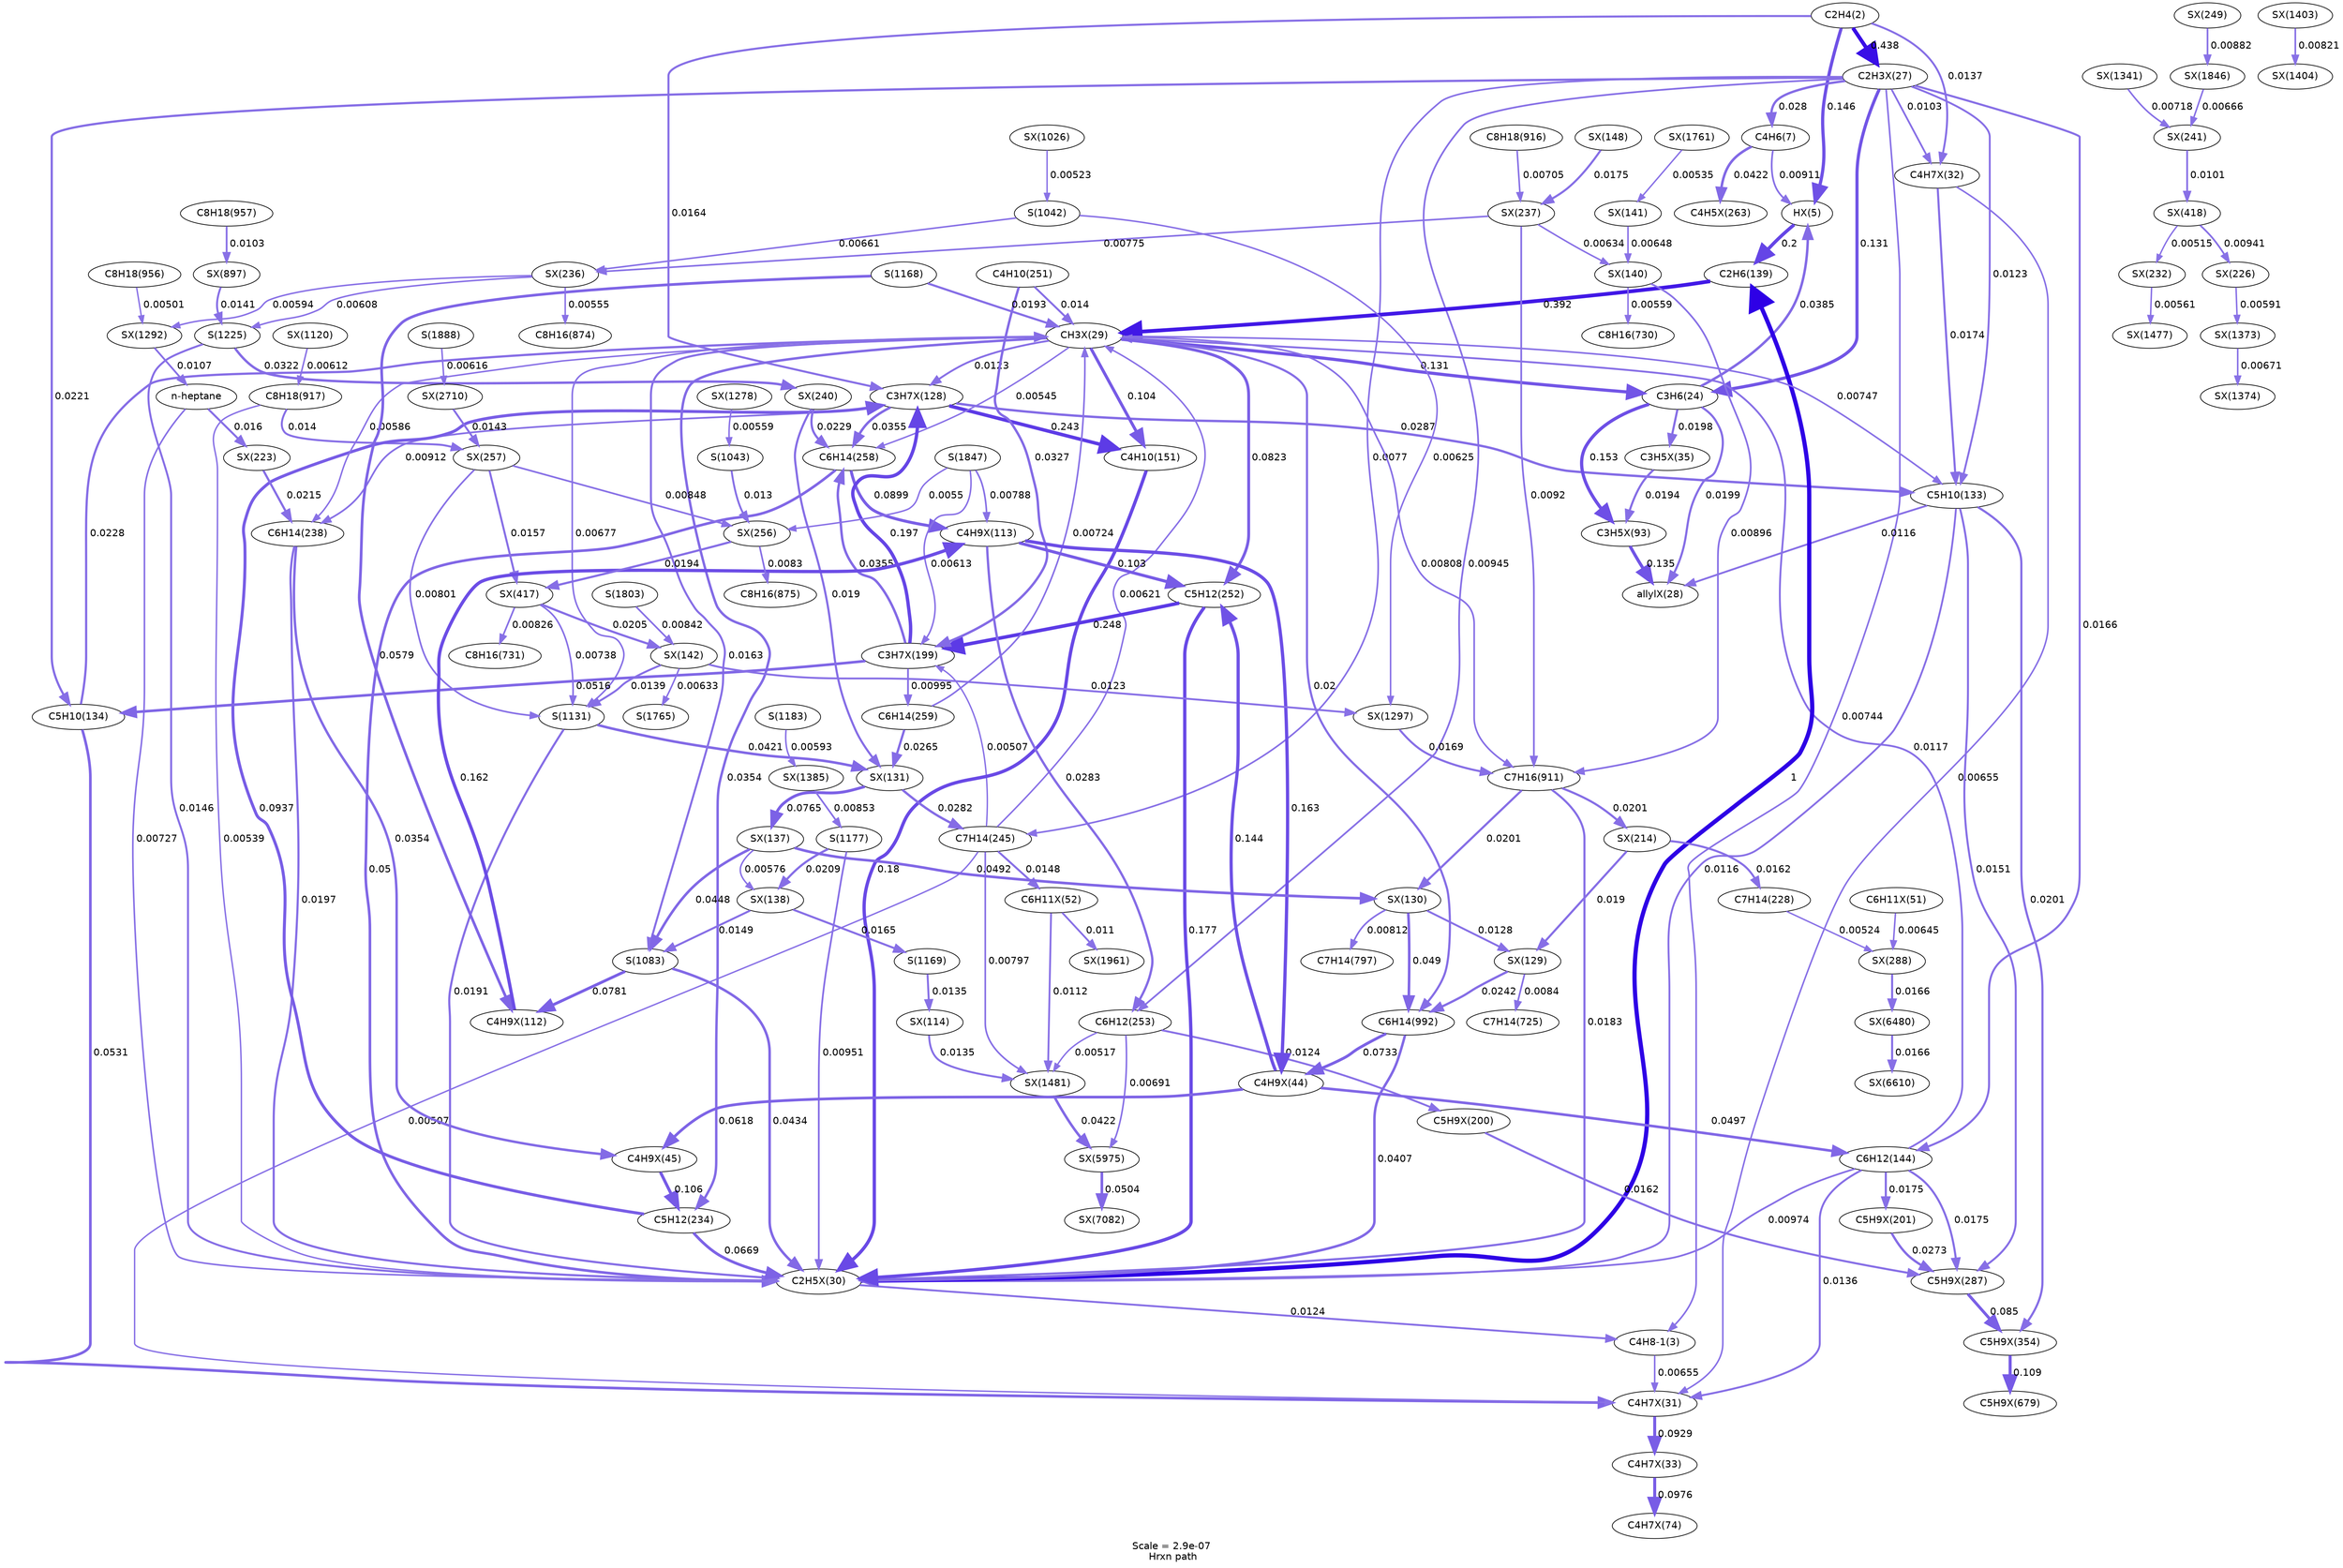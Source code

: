 digraph reaction_paths {
center=1;
s5 -> s107[fontname="Helvetica", style="setlinewidth(4.55)", arrowsize=2.27, color="0.7, 0.646, 0.9"
, label=" 0.146"];
s5 -> s108[fontname="Helvetica", style="setlinewidth(5.38)", arrowsize=2.69, color="0.7, 0.938, 0.9"
, label=" 0.438"];
s5 -> s113[fontname="Helvetica", style="setlinewidth(2.76)", arrowsize=1.38, color="0.7, 0.514, 0.9"
, label=" 0.0137"];
s5 -> s128[fontname="Helvetica", style="setlinewidth(2.9)", arrowsize=1.45, color="0.7, 0.516, 0.9"
, label=" 0.0164"];
s107 -> s15[fontname="Helvetica", style="setlinewidth(4.78)", arrowsize=2.39, color="0.7, 0.7, 0.9"
, label=" 0.2"];
s9 -> s107[fontname="Helvetica", style="setlinewidth(3.54)", arrowsize=1.77, color="0.7, 0.539, 0.9"
, label=" 0.0385"];
s8 -> s107[fontname="Helvetica", style="setlinewidth(2.45)", arrowsize=1.23, color="0.7, 0.509, 0.9"
, label=" 0.00911"];
s108 -> s6[fontname="Helvetica", style="setlinewidth(2.3)", arrowsize=1.15, color="0.7, 0.507, 0.9"
, label=" 0.00744"];
s108 -> s113[fontname="Helvetica", style="setlinewidth(2.54)", arrowsize=1.27, color="0.7, 0.51, 0.9"
, label=" 0.0103"];
s108 -> s9[fontname="Helvetica", style="setlinewidth(4.47)", arrowsize=2.23, color="0.7, 0.631, 0.9"
, label=" 0.131"];
s108 -> s8[fontname="Helvetica", style="setlinewidth(3.3)", arrowsize=1.65, color="0.7, 0.528, 0.9"
, label=" 0.028"];
s108 -> s13[fontname="Helvetica", style="setlinewidth(2.68)", arrowsize=1.34, color="0.7, 0.512, 0.9"
, label=" 0.0123"];
s108 -> s14[fontname="Helvetica", style="setlinewidth(3.12)", arrowsize=1.56, color="0.7, 0.522, 0.9"
, label=" 0.0221"];
s108 -> s22[fontname="Helvetica", style="setlinewidth(2.33)", arrowsize=1.16, color="0.7, 0.508, 0.9"
, label=" 0.0077"];
s108 -> s16[fontname="Helvetica", style="setlinewidth(2.9)", arrowsize=1.45, color="0.7, 0.517, 0.9"
, label=" 0.0166"];
s108 -> s25[fontname="Helvetica", style="setlinewidth(2.48)", arrowsize=1.24, color="0.7, 0.509, 0.9"
, label=" 0.00945"];
s6 -> s112[fontname="Helvetica", style="setlinewidth(2.2)", arrowsize=1.1, color="0.7, 0.507, 0.9"
, label=" 0.00655"];
s111 -> s6[fontname="Helvetica", style="setlinewidth(2.69)", arrowsize=1.34, color="0.7, 0.512, 0.9"
, label=" 0.0124"];
s113 -> s112[fontname="Helvetica", style="setlinewidth(2.2)", arrowsize=1.1, color="0.7, 0.507, 0.9"
, label=" 0.00655"];
s113 -> s13[fontname="Helvetica", style="setlinewidth(2.94)", arrowsize=1.47, color="0.7, 0.517, 0.9"
, label=" 0.0174"];
s112 -> s114[fontname="Helvetica", style="setlinewidth(4.21)", arrowsize=2.1, color="0.7, 0.593, 0.9"
, label=" 0.0929"];
s14 -> s112[fontname="Helvetica", style="setlinewidth(3.78)", arrowsize=1.89, color="0.7, 0.553, 0.9"
, label=" 0.0531"];
s22 -> s112[fontname="Helvetica", style="setlinewidth(2.01)", arrowsize=1.01, color="0.7, 0.505, 0.9"
, label=" 0.00507"];
s16 -> s112[fontname="Helvetica", style="setlinewidth(2.76)", arrowsize=1.38, color="0.7, 0.514, 0.9"
, label=" 0.0136"];
s114 -> s123[fontname="Helvetica", style="setlinewidth(4.24)", arrowsize=2.12, color="0.7, 0.598, 0.9"
, label=" 0.0976"];
s111 -> s15[fontname="Helvetica", style="setlinewidth(6)", arrowsize=3, color="0.7, 1.5, 0.9"
, label=" 1"];
s18 -> s111[fontname="Helvetica", style="setlinewidth(4.71)", arrowsize=2.35, color="0.7, 0.68, 0.9"
, label=" 0.18"];
s13 -> s111[fontname="Helvetica", style="setlinewidth(2.63)", arrowsize=1.32, color="0.7, 0.512, 0.9"
, label=" 0.0116"];
s26 -> s111[fontname="Helvetica", style="setlinewidth(3.74)", arrowsize=1.87, color="0.7, 0.55, 0.9"
, label=" 0.05"];
s0 -> s111[fontname="Helvetica", style="setlinewidth(2.28)", arrowsize=1.14, color="0.7, 0.507, 0.9"
, label=" 0.00727"];
s35 -> s111[fontname="Helvetica", style="setlinewidth(2.98)", arrowsize=1.49, color="0.7, 0.518, 0.9"
, label=" 0.0183"];
s52 -> s111[fontname="Helvetica", style="setlinewidth(3.01)", arrowsize=1.51, color="0.7, 0.519, 0.9"
, label=" 0.0191"];
s62 -> s111[fontname="Helvetica", style="setlinewidth(2.81)", arrowsize=1.41, color="0.7, 0.515, 0.9"
, label=" 0.0146"];
s58 -> s111[fontname="Helvetica", style="setlinewidth(2.49)", arrowsize=1.24, color="0.7, 0.51, 0.9"
, label=" 0.00951"];
s42 -> s111[fontname="Helvetica", style="setlinewidth(3.58)", arrowsize=1.79, color="0.7, 0.541, 0.9"
, label=" 0.0407"];
s50 -> s111[fontname="Helvetica", style="setlinewidth(3.63)", arrowsize=1.82, color="0.7, 0.543, 0.9"
, label=" 0.0434"];
s21 -> s111[fontname="Helvetica", style="setlinewidth(3.03)", arrowsize=1.52, color="0.7, 0.52, 0.9"
, label=" 0.0197"];
s37 -> s111[fontname="Helvetica", style="setlinewidth(2.06)", arrowsize=1.03, color="0.7, 0.505, 0.9"
, label=" 0.00539"];
s20 -> s111[fontname="Helvetica", style="setlinewidth(3.96)", arrowsize=1.98, color="0.7, 0.567, 0.9"
, label=" 0.0669"];
s24 -> s111[fontname="Helvetica", style="setlinewidth(4.69)", arrowsize=2.35, color="0.7, 0.677, 0.9"
, label=" 0.177"];
s16 -> s111[fontname="Helvetica", style="setlinewidth(2.5)", arrowsize=1.25, color="0.7, 0.51, 0.9"
, label=" 0.00974"];
s15 -> s110[fontname="Helvetica", style="setlinewidth(5.29)", arrowsize=2.65, color="0.7, 0.892, 0.9"
, label=" 0.392"];
s110 -> s9[fontname="Helvetica", style="setlinewidth(4.47)", arrowsize=2.23, color="0.7, 0.631, 0.9"
, label=" 0.131"];
s110 -> s128[fontname="Helvetica", style="setlinewidth(2.68)", arrowsize=1.34, color="0.7, 0.512, 0.9"
, label=" 0.0123"];
s23 -> s110[fontname="Helvetica", style="setlinewidth(2.78)", arrowsize=1.39, color="0.7, 0.514, 0.9"
, label=" 0.014"];
s110 -> s18[fontname="Helvetica", style="setlinewidth(4.29)", arrowsize=2.15, color="0.7, 0.604, 0.9"
, label=" 0.104"];
s110 -> s13[fontname="Helvetica", style="setlinewidth(2.3)", arrowsize=1.15, color="0.7, 0.507, 0.9"
, label=" 0.00747"];
s14 -> s110[fontname="Helvetica", style="setlinewidth(3.14)", arrowsize=1.57, color="0.7, 0.523, 0.9"
, label=" 0.0228"];
s110 -> s26[fontname="Helvetica", style="setlinewidth(2.06)", arrowsize=1.03, color="0.7, 0.505, 0.9"
, label=" 0.00545"];
s110 -> s35[fontname="Helvetica", style="setlinewidth(2.36)", arrowsize=1.18, color="0.7, 0.508, 0.9"
, label=" 0.00808"];
s110 -> s52[fontname="Helvetica", style="setlinewidth(2.23)", arrowsize=1.11, color="0.7, 0.507, 0.9"
, label=" 0.00677"];
s22 -> s110[fontname="Helvetica", style="setlinewidth(2.16)", arrowsize=1.08, color="0.7, 0.506, 0.9"
, label=" 0.00621"];
s110 -> s42[fontname="Helvetica", style="setlinewidth(3.05)", arrowsize=1.52, color="0.7, 0.52, 0.9"
, label=" 0.02"];
s110 -> s50[fontname="Helvetica", style="setlinewidth(2.89)", arrowsize=1.45, color="0.7, 0.516, 0.9"
, label=" 0.0163"];
s110 -> s21[fontname="Helvetica", style="setlinewidth(2.12)", arrowsize=1.06, color="0.7, 0.506, 0.9"
, label=" 0.00586"];
s110 -> s20[fontname="Helvetica", style="setlinewidth(3.48)", arrowsize=1.74, color="0.7, 0.535, 0.9"
, label=" 0.0354"];
s110 -> s24[fontname="Helvetica", style="setlinewidth(4.11)", arrowsize=2.06, color="0.7, 0.582, 0.9"
, label=" 0.0823"];
s16 -> s110[fontname="Helvetica", style="setlinewidth(2.64)", arrowsize=1.32, color="0.7, 0.512, 0.9"
, label=" 0.0117"];
s56 -> s110[fontname="Helvetica", style="setlinewidth(3.02)", arrowsize=1.51, color="0.7, 0.519, 0.9"
, label=" 0.0193"];
s27 -> s110[fontname="Helvetica", style="setlinewidth(2.28)", arrowsize=1.14, color="0.7, 0.507, 0.9"
, label=" 0.00724"];
s124 -> s109[fontname="Helvetica", style="setlinewidth(4.49)", arrowsize=2.24, color="0.7, 0.635, 0.9"
, label=" 0.135"];
s9 -> s109[fontname="Helvetica", style="setlinewidth(3.04)", arrowsize=1.52, color="0.7, 0.52, 0.9"
, label=" 0.0199"];
s13 -> s109[fontname="Helvetica", style="setlinewidth(2.63)", arrowsize=1.32, color="0.7, 0.512, 0.9"
, label=" 0.0116"];
s116 -> s124[fontname="Helvetica", style="setlinewidth(3.02)", arrowsize=1.51, color="0.7, 0.519, 0.9"
, label=" 0.0194"];
s9 -> s124[fontname="Helvetica", style="setlinewidth(4.58)", arrowsize=2.29, color="0.7, 0.653, 0.9"
, label=" 0.153"];
s9 -> s116[fontname="Helvetica", style="setlinewidth(3.04)", arrowsize=1.52, color="0.7, 0.52, 0.9"
, label=" 0.0198"];
s139 -> s128[fontname="Helvetica", style="setlinewidth(4.77)", arrowsize=2.39, color="0.7, 0.697, 0.9"
, label=" 0.197"];
s128 -> s18[fontname="Helvetica", style="setlinewidth(4.93)", arrowsize=2.47, color="0.7, 0.743, 0.9"
, label=" 0.243"];
s128 -> s13[fontname="Helvetica", style="setlinewidth(3.32)", arrowsize=1.66, color="0.7, 0.529, 0.9"
, label=" 0.0287"];
s128 -> s26[fontname="Helvetica", style="setlinewidth(3.48)", arrowsize=1.74, color="0.7, 0.536, 0.9"
, label=" 0.0355"];
s128 -> s21[fontname="Helvetica", style="setlinewidth(2.45)", arrowsize=1.23, color="0.7, 0.509, 0.9"
, label=" 0.00912"];
s20 -> s128[fontname="Helvetica", style="setlinewidth(4.21)", arrowsize=2.11, color="0.7, 0.594, 0.9"
, label=" 0.0937"];
s23 -> s139[fontname="Helvetica", style="setlinewidth(3.42)", arrowsize=1.71, color="0.7, 0.533, 0.9"
, label=" 0.0327"];
s139 -> s14[fontname="Helvetica", style="setlinewidth(3.76)", arrowsize=1.88, color="0.7, 0.552, 0.9"
, label=" 0.0516"];
s139 -> s26[fontname="Helvetica", style="setlinewidth(3.48)", arrowsize=1.74, color="0.7, 0.536, 0.9"
, label=" 0.0355"];
s22 -> s139[fontname="Helvetica", style="setlinewidth(2.01)", arrowsize=1.01, color="0.7, 0.505, 0.9"
, label=" 0.00507"];
s84 -> s139[fontname="Helvetica", style="setlinewidth(2.15)", arrowsize=1.08, color="0.7, 0.506, 0.9"
, label=" 0.00613"];
s24 -> s139[fontname="Helvetica", style="setlinewidth(4.95)", arrowsize=2.47, color="0.7, 0.748, 0.9"
, label=" 0.248"];
s139 -> s27[fontname="Helvetica", style="setlinewidth(2.52)", arrowsize=1.26, color="0.7, 0.51, 0.9"
, label=" 0.00995"];
s8 -> s159[fontname="Helvetica", style="setlinewidth(3.61)", arrowsize=1.81, color="0.7, 0.542, 0.9"
, label=" 0.0422"];
s13 -> s164[fontname="Helvetica", style="setlinewidth(3.05)", arrowsize=1.53, color="0.7, 0.52, 0.9"
, label=" 0.0201"];
s13 -> s161[fontname="Helvetica", style="setlinewidth(2.84)", arrowsize=1.42, color="0.7, 0.515, 0.9"
, label=" 0.0151"];
s161 -> s164[fontname="Helvetica", style="setlinewidth(4.14)", arrowsize=2.07, color="0.7, 0.585, 0.9"
, label=" 0.085"];
s164 -> s182[fontname="Helvetica", style="setlinewidth(4.32)", arrowsize=2.16, color="0.7, 0.609, 0.9"
, label=" 0.109"];
s140 -> s161[fontname="Helvetica", style="setlinewidth(2.89)", arrowsize=1.44, color="0.7, 0.516, 0.9"
, label=" 0.0162"];
s141 -> s161[fontname="Helvetica", style="setlinewidth(3.28)", arrowsize=1.64, color="0.7, 0.527, 0.9"
, label=" 0.0273"];
s16 -> s161[fontname="Helvetica", style="setlinewidth(2.95)", arrowsize=1.47, color="0.7, 0.518, 0.9"
, label=" 0.0175"];
s25 -> s140[fontname="Helvetica", style="setlinewidth(2.68)", arrowsize=1.34, color="0.7, 0.512, 0.9"
, label=" 0.0124"];
s16 -> s141[fontname="Helvetica", style="setlinewidth(2.95)", arrowsize=1.47, color="0.7, 0.518, 0.9"
, label=" 0.0175"];
s151 -> s26[fontname="Helvetica", style="setlinewidth(3.15)", arrowsize=1.58, color="0.7, 0.523, 0.9"
, label=" 0.0229"];
s26 -> s126[fontname="Helvetica", style="setlinewidth(4.18)", arrowsize=2.09, color="0.7, 0.59, 0.9"
, label=" 0.0899"];
s142 -> s129[fontname="Helvetica", style="setlinewidth(3.01)", arrowsize=1.5, color="0.7, 0.519, 0.9"
, label=" 0.019"];
s35 -> s142[fontname="Helvetica", style="setlinewidth(3.05)", arrowsize=1.53, color="0.7, 0.52, 0.9"
, label=" 0.0201"];
s142 -> s19[fontname="Helvetica", style="setlinewidth(2.89)", arrowsize=1.44, color="0.7, 0.516, 0.9"
, label=" 0.0162"];
s0 -> s143[fontname="Helvetica", style="setlinewidth(2.88)", arrowsize=1.44, color="0.7, 0.516, 0.9"
, label=" 0.016"];
s143 -> s21[fontname="Helvetica", style="setlinewidth(3.1)", arrowsize=1.55, color="0.7, 0.521, 0.9"
, label=" 0.0215"];
s211 -> s0[fontname="Helvetica", style="setlinewidth(2.58)", arrowsize=1.29, color="0.7, 0.511, 0.9"
, label=" 0.0107"];
s130 -> s129[fontname="Helvetica", style="setlinewidth(2.71)", arrowsize=1.35, color="0.7, 0.513, 0.9"
, label=" 0.0128"];
s129 -> s28[fontname="Helvetica", style="setlinewidth(2.39)", arrowsize=1.2, color="0.7, 0.508, 0.9"
, label=" 0.0084"];
s129 -> s42[fontname="Helvetica", style="setlinewidth(3.19)", arrowsize=1.59, color="0.7, 0.524, 0.9"
, label=" 0.0242"];
s132 -> s130[fontname="Helvetica", style="setlinewidth(3.73)", arrowsize=1.86, color="0.7, 0.549, 0.9"
, label=" 0.0492"];
s35 -> s130[fontname="Helvetica", style="setlinewidth(3.05)", arrowsize=1.53, color="0.7, 0.52, 0.9"
, label=" 0.0201"];
s130 -> s31[fontname="Helvetica", style="setlinewidth(2.37)", arrowsize=1.18, color="0.7, 0.508, 0.9"
, label=" 0.00812"];
s130 -> s42[fontname="Helvetica", style="setlinewidth(3.72)", arrowsize=1.86, color="0.7, 0.549, 0.9"
, label=" 0.049"];
s131 -> s132[fontname="Helvetica", style="setlinewidth(4.06)", arrowsize=2.03, color="0.7, 0.576, 0.9"
, label=" 0.0765"];
s132 -> s133[fontname="Helvetica", style="setlinewidth(2.11)", arrowsize=1.05, color="0.7, 0.506, 0.9"
, label=" 0.00576"];
s132 -> s50[fontname="Helvetica", style="setlinewidth(3.66)", arrowsize=1.83, color="0.7, 0.545, 0.9"
, label=" 0.0448"];
s151 -> s131[fontname="Helvetica", style="setlinewidth(3.01)", arrowsize=1.5, color="0.7, 0.519, 0.9"
, label=" 0.019"];
s52 -> s131[fontname="Helvetica", style="setlinewidth(3.61)", arrowsize=1.8, color="0.7, 0.542, 0.9"
, label=" 0.0421"];
s131 -> s22[fontname="Helvetica", style="setlinewidth(3.31)", arrowsize=1.65, color="0.7, 0.528, 0.9"
, label=" 0.0282"];
s27 -> s131[fontname="Helvetica", style="setlinewidth(3.26)", arrowsize=1.63, color="0.7, 0.527, 0.9"
, label=" 0.0265"];
s58 -> s133[fontname="Helvetica", style="setlinewidth(3.08)", arrowsize=1.54, color="0.7, 0.521, 0.9"
, label=" 0.0209"];
s133 -> s57[fontname="Helvetica", style="setlinewidth(2.9)", arrowsize=1.45, color="0.7, 0.517, 0.9"
, label=" 0.0165"];
s133 -> s50[fontname="Helvetica", style="setlinewidth(2.82)", arrowsize=1.41, color="0.7, 0.515, 0.9"
, label=" 0.0149"];
s62 -> s151[fontname="Helvetica", style="setlinewidth(3.41)", arrowsize=1.7, color="0.7, 0.532, 0.9"
, label=" 0.0322"];
s134 -> s35[fontname="Helvetica", style="setlinewidth(2.44)", arrowsize=1.22, color="0.7, 0.509, 0.9"
, label=" 0.00896"];
s150 -> s35[fontname="Helvetica", style="setlinewidth(2.46)", arrowsize=1.23, color="0.7, 0.509, 0.9"
, label=" 0.0092"];
s213 -> s35[fontname="Helvetica", style="setlinewidth(2.92)", arrowsize=1.46, color="0.7, 0.517, 0.9"
, label=" 0.0169"];
s171 -> s52[fontname="Helvetica", style="setlinewidth(2.29)", arrowsize=1.15, color="0.7, 0.507, 0.9"
, label=" 0.00738"];
s136 -> s52[fontname="Helvetica", style="setlinewidth(2.77)", arrowsize=1.39, color="0.7, 0.514, 0.9"
, label=" 0.0139"];
s158 -> s52[fontname="Helvetica", style="setlinewidth(2.36)", arrowsize=1.18, color="0.7, 0.508, 0.9"
, label=" 0.00801"];
s19 -> s162[fontname="Helvetica", style="setlinewidth(2.03)", arrowsize=1.02, color="0.7, 0.505, 0.9"
, label=" 0.00524"];
s149 -> s62[fontname="Helvetica", style="setlinewidth(2.15)", arrowsize=1.07, color="0.7, 0.506, 0.9"
, label=" 0.00608"];
s183 -> s62[fontname="Helvetica", style="setlinewidth(2.78)", arrowsize=1.39, color="0.7, 0.514, 0.9"
, label=" 0.0141"];
s22 -> s121[fontname="Helvetica", style="setlinewidth(2.82)", arrowsize=1.41, color="0.7, 0.515, 0.9"
, label=" 0.0148"];
s22 -> s227[fontname="Helvetica", style="setlinewidth(2.35)", arrowsize=1.18, color="0.7, 0.508, 0.9"
, label=" 0.00797"];
s220 -> s58[fontname="Helvetica", style="setlinewidth(2.4)", arrowsize=1.2, color="0.7, 0.509, 0.9"
, label=" 0.00853"];
s57 -> s127[fontname="Helvetica", style="setlinewidth(2.75)", arrowsize=1.37, color="0.7, 0.513, 0.9"
, label=" 0.0135"];
s42 -> s117[fontname="Helvetica", style="setlinewidth(4.03)", arrowsize=2.01, color="0.7, 0.573, 0.9"
, label=" 0.0733"];
s50 -> s125[fontname="Helvetica", style="setlinewidth(4.07)", arrowsize=2.04, color="0.7, 0.578, 0.9"
, label=" 0.0781"];
s117 -> s118[fontname="Helvetica", style="setlinewidth(3.9)", arrowsize=1.95, color="0.7, 0.562, 0.9"
, label=" 0.0618"];
s126 -> s117[fontname="Helvetica", style="setlinewidth(4.63)", arrowsize=2.32, color="0.7, 0.663, 0.9"
, label=" 0.163"];
s117 -> s24[fontname="Helvetica", style="setlinewidth(4.54)", arrowsize=2.27, color="0.7, 0.644, 0.9"
, label=" 0.144"];
s117 -> s16[fontname="Helvetica", style="setlinewidth(3.73)", arrowsize=1.87, color="0.7, 0.55, 0.9"
, label=" 0.0497"];
s21 -> s118[fontname="Helvetica", style="setlinewidth(3.48)", arrowsize=1.74, color="0.7, 0.535, 0.9"
, label=" 0.0354"];
s118 -> s20[fontname="Helvetica", style="setlinewidth(4.31)", arrowsize=2.15, color="0.7, 0.606, 0.9"
, label=" 0.106"];
s125 -> s126[fontname="Helvetica", style="setlinewidth(4.63)", arrowsize=2.31, color="0.7, 0.662, 0.9"
, label=" 0.162"];
s84 -> s126[fontname="Helvetica", style="setlinewidth(2.34)", arrowsize=1.17, color="0.7, 0.508, 0.9"
, label=" 0.00788"];
s126 -> s24[fontname="Helvetica", style="setlinewidth(4.28)", arrowsize=2.14, color="0.7, 0.603, 0.9"
, label=" 0.103"];
s126 -> s25[fontname="Helvetica", style="setlinewidth(3.31)", arrowsize=1.65, color="0.7, 0.528, 0.9"
, label=" 0.0283"];
s56 -> s125[fontname="Helvetica", style="setlinewidth(3.85)", arrowsize=1.92, color="0.7, 0.558, 0.9"
, label=" 0.0579"];
s45 -> s149[fontname="Helvetica", style="setlinewidth(2.21)", arrowsize=1.11, color="0.7, 0.507, 0.9"
, label=" 0.00661"];
s45 -> s213[fontname="Helvetica", style="setlinewidth(2.17)", arrowsize=1.08, color="0.7, 0.506, 0.9"
, label=" 0.00625"];
s193 -> s45[fontname="Helvetica", style="setlinewidth(2.03)", arrowsize=1.02, color="0.7, 0.505, 0.9"
, label=" 0.00523"];
s38 -> s211[fontname="Helvetica", style="setlinewidth(2)", arrowsize=1, color="0.7, 0.505, 0.9"
, label=" 0.00501"];
s39 -> s183[fontname="Helvetica", style="setlinewidth(2.54)", arrowsize=1.27, color="0.7, 0.51, 0.9"
, label=" 0.0103"];
s46 -> s157[fontname="Helvetica", style="setlinewidth(2.72)", arrowsize=1.36, color="0.7, 0.513, 0.9"
, label=" 0.013"];
s210 -> s46[fontname="Helvetica", style="setlinewidth(2.08)", arrowsize=1.04, color="0.7, 0.506, 0.9"
, label=" 0.00559"];
s36 -> s150[fontname="Helvetica", style="setlinewidth(2.26)", arrowsize=1.13, color="0.7, 0.507, 0.9"
, label=" 0.00705"];
s84 -> s157[fontname="Helvetica", style="setlinewidth(2.07)", arrowsize=1.04, color="0.7, 0.506, 0.9"
, label=" 0.0055"];
s37 -> s158[fontname="Helvetica", style="setlinewidth(2.78)", arrowsize=1.39, color="0.7, 0.514, 0.9"
, label=" 0.014"];
s199 -> s37[fontname="Helvetica", style="setlinewidth(2.15)", arrowsize=1.08, color="0.7, 0.506, 0.9"
, label=" 0.00612"];
s59 -> s220[fontname="Helvetica", style="setlinewidth(2.13)", arrowsize=1.06, color="0.7, 0.506, 0.9"
, label=" 0.00593"];
s149 -> s211[fontname="Helvetica", style="setlinewidth(2.13)", arrowsize=1.07, color="0.7, 0.506, 0.9"
, label=" 0.00594"];
s150 -> s149[fontname="Helvetica", style="setlinewidth(2.33)", arrowsize=1.17, color="0.7, 0.508, 0.9"
, label=" 0.00775"];
s149 -> s33[fontname="Helvetica", style="setlinewidth(2.08)", arrowsize=1.04, color="0.7, 0.506, 0.9"
, label=" 0.00555"];
s150 -> s134[fontname="Helvetica", style="setlinewidth(2.18)", arrowsize=1.09, color="0.7, 0.506, 0.9"
, label=" 0.00634"];
s135 -> s134[fontname="Helvetica", style="setlinewidth(2.2)", arrowsize=1.1, color="0.7, 0.506, 0.9"
, label=" 0.00648"];
s134 -> s29[fontname="Helvetica", style="setlinewidth(2.08)", arrowsize=1.04, color="0.7, 0.506, 0.9"
, label=" 0.00559"];
s137 -> s150[fontname="Helvetica", style="setlinewidth(2.95)", arrowsize=1.47, color="0.7, 0.518, 0.9"
, label=" 0.0175"];
s235 -> s135[fontname="Helvetica", style="setlinewidth(2.05)", arrowsize=1.03, color="0.7, 0.505, 0.9"
, label=" 0.00535"];
s157 -> s171[fontname="Helvetica", style="setlinewidth(3.03)", arrowsize=1.51, color="0.7, 0.519, 0.9"
, label=" 0.0194"];
s171 -> s136[fontname="Helvetica", style="setlinewidth(3.06)", arrowsize=1.53, color="0.7, 0.52, 0.9"
, label=" 0.0205"];
s158 -> s171[fontname="Helvetica", style="setlinewidth(2.87)", arrowsize=1.43, color="0.7, 0.516, 0.9"
, label=" 0.0157"];
s171 -> s30[fontname="Helvetica", style="setlinewidth(2.38)", arrowsize=1.19, color="0.7, 0.508, 0.9"
, label=" 0.00826"];
s158 -> s157[fontname="Helvetica", style="setlinewidth(2.4)", arrowsize=1.2, color="0.7, 0.508, 0.9"
, label=" 0.00848"];
s157 -> s34[fontname="Helvetica", style="setlinewidth(2.38)", arrowsize=1.19, color="0.7, 0.508, 0.9"
, label=" 0.0083"];
s136 -> s213[fontname="Helvetica", style="setlinewidth(2.68)", arrowsize=1.34, color="0.7, 0.512, 0.9"
, label=" 0.0123"];
s83 -> s136[fontname="Helvetica", style="setlinewidth(2.39)", arrowsize=1.2, color="0.7, 0.508, 0.9"
, label=" 0.00842"];
s136 -> s80[fontname="Helvetica", style="setlinewidth(2.18)", arrowsize=1.09, color="0.7, 0.506, 0.9"
, label=" 0.00633"];
s276 -> s158[fontname="Helvetica", style="setlinewidth(2.79)", arrowsize=1.4, color="0.7, 0.514, 0.9"
, label=" 0.0143"];
s85 -> s276[fontname="Helvetica", style="setlinewidth(2.16)", arrowsize=1.08, color="0.7, 0.506, 0.9"
, label=" 0.00616"];
s147 -> s226[fontname="Helvetica", style="setlinewidth(2.09)", arrowsize=1.04, color="0.7, 0.506, 0.9"
, label=" 0.00561"];
s172 -> s147[fontname="Helvetica", style="setlinewidth(2.02)", arrowsize=1.01, color="0.7, 0.505, 0.9"
, label=" 0.00515"];
s172 -> s146[fontname="Helvetica", style="setlinewidth(2.48)", arrowsize=1.24, color="0.7, 0.509, 0.9"
, label=" 0.00941"];
s152 -> s172[fontname="Helvetica", style="setlinewidth(2.53)", arrowsize=1.27, color="0.7, 0.51, 0.9"
, label=" 0.0101"];
s146 -> s218[fontname="Helvetica", style="setlinewidth(2.13)", arrowsize=1.06, color="0.7, 0.506, 0.9"
, label=" 0.00591"];
s216 -> s152[fontname="Helvetica", style="setlinewidth(2.27)", arrowsize=1.14, color="0.7, 0.507, 0.9"
, label=" 0.00718"];
s251 -> s152[fontname="Helvetica", style="setlinewidth(2.22)", arrowsize=1.11, color="0.7, 0.507, 0.9"
, label=" 0.00666"];
s155 -> s251[fontname="Helvetica", style="setlinewidth(2.43)", arrowsize=1.21, color="0.7, 0.509, 0.9"
, label=" 0.00882"];
s218 -> s219[fontname="Helvetica", style="setlinewidth(2.22)", arrowsize=1.11, color="0.7, 0.507, 0.9"
, label=" 0.00671"];
s223 -> s224[fontname="Helvetica", style="setlinewidth(2.37)", arrowsize=1.19, color="0.7, 0.508, 0.9"
, label=" 0.00821"];
s25 -> s227[fontname="Helvetica", style="setlinewidth(2.03)", arrowsize=1.01, color="0.7, 0.505, 0.9"
, label=" 0.00517"];
s25 -> s299[fontname="Helvetica", style="setlinewidth(2.24)", arrowsize=1.12, color="0.7, 0.507, 0.9"
, label=" 0.00691"];
s162 -> s303[fontname="Helvetica", style="setlinewidth(2.91)", arrowsize=1.45, color="0.7, 0.517, 0.9"
, label=" 0.0166"];
s120 -> s162[fontname="Helvetica", style="setlinewidth(2.19)", arrowsize=1.1, color="0.7, 0.506, 0.9"
, label=" 0.00645"];
s303 -> s304[fontname="Helvetica", style="setlinewidth(2.91)", arrowsize=1.45, color="0.7, 0.517, 0.9"
, label=" 0.0166"];
s121 -> s227[fontname="Helvetica", style="setlinewidth(2.61)", arrowsize=1.31, color="0.7, 0.511, 0.9"
, label=" 0.0112"];
s121 -> s269[fontname="Helvetica", style="setlinewidth(2.59)", arrowsize=1.3, color="0.7, 0.511, 0.9"
, label=" 0.011"];
s127 -> s227[fontname="Helvetica", style="setlinewidth(2.75)", arrowsize=1.37, color="0.7, 0.513, 0.9"
, label=" 0.0135"];
s227 -> s299[fontname="Helvetica", style="setlinewidth(3.61)", arrowsize=1.81, color="0.7, 0.542, 0.9"
, label=" 0.0422"];
s299 -> s306[fontname="Helvetica", style="setlinewidth(3.74)", arrowsize=1.87, color="0.7, 0.55, 0.9"
, label=" 0.0504"];
s0 [ fontname="Helvetica", label="n-heptane"];
s5 [ fontname="Helvetica", label="C2H4(2)"];
s6 [ fontname="Helvetica", label="C4H8-1(3)"];
s8 [ fontname="Helvetica", label="C4H6(7)"];
s9 [ fontname="Helvetica", label="C3H6(24)"];
s13 [ fontname="Helvetica", label="C5H10(133)"];
s14 [ fontname="Helvetica", label="C5H10(134)"];
s15 [ fontname="Helvetica", label="C2H6(139)"];
s16 [ fontname="Helvetica", label="C6H12(144)"];
s18 [ fontname="Helvetica", label="C4H10(151)"];
s19 [ fontname="Helvetica", label="C7H14(228)"];
s20 [ fontname="Helvetica", label="C5H12(234)"];
s21 [ fontname="Helvetica", label="C6H14(238)"];
s22 [ fontname="Helvetica", label="C7H14(245)"];
s23 [ fontname="Helvetica", label="C4H10(251)"];
s24 [ fontname="Helvetica", label="C5H12(252)"];
s25 [ fontname="Helvetica", label="C6H12(253)"];
s26 [ fontname="Helvetica", label="C6H14(258)"];
s27 [ fontname="Helvetica", label="C6H14(259)"];
s28 [ fontname="Helvetica", label="C7H14(725)"];
s29 [ fontname="Helvetica", label="C8H16(730)"];
s30 [ fontname="Helvetica", label="C8H16(731)"];
s31 [ fontname="Helvetica", label="C7H14(797)"];
s33 [ fontname="Helvetica", label="C8H16(874)"];
s34 [ fontname="Helvetica", label="C8H16(875)"];
s35 [ fontname="Helvetica", label="C7H16(911)"];
s36 [ fontname="Helvetica", label="C8H18(916)"];
s37 [ fontname="Helvetica", label="C8H18(917)"];
s38 [ fontname="Helvetica", label="C8H18(956)"];
s39 [ fontname="Helvetica", label="C8H18(957)"];
s42 [ fontname="Helvetica", label="C6H14(992)"];
s45 [ fontname="Helvetica", label="S(1042)"];
s46 [ fontname="Helvetica", label="S(1043)"];
s50 [ fontname="Helvetica", label="S(1083)"];
s52 [ fontname="Helvetica", label="S(1131)"];
s56 [ fontname="Helvetica", label="S(1168)"];
s57 [ fontname="Helvetica", label="S(1169)"];
s58 [ fontname="Helvetica", label="S(1177)"];
s59 [ fontname="Helvetica", label="S(1183)"];
s62 [ fontname="Helvetica", label="S(1225)"];
s80 [ fontname="Helvetica", label="S(1765)"];
s83 [ fontname="Helvetica", label="S(1803)"];
s84 [ fontname="Helvetica", label="S(1847)"];
s85 [ fontname="Helvetica", label="S(1888)"];
s107 [ fontname="Helvetica", label="HX(5)"];
s108 [ fontname="Helvetica", label="C2H3X(27)"];
s109 [ fontname="Helvetica", label="allylX(28)"];
s110 [ fontname="Helvetica", label="CH3X(29)"];
s111 [ fontname="Helvetica", label="C2H5X(30)"];
s112 [ fontname="Helvetica", label="C4H7X(31)"];
s113 [ fontname="Helvetica", label="C4H7X(32)"];
s114 [ fontname="Helvetica", label="C4H7X(33)"];
s116 [ fontname="Helvetica", label="C3H5X(35)"];
s117 [ fontname="Helvetica", label="C4H9X(44)"];
s118 [ fontname="Helvetica", label="C4H9X(45)"];
s120 [ fontname="Helvetica", label="C6H11X(51)"];
s121 [ fontname="Helvetica", label="C6H11X(52)"];
s123 [ fontname="Helvetica", label="C4H7X(74)"];
s124 [ fontname="Helvetica", label="C3H5X(93)"];
s125 [ fontname="Helvetica", label="C4H9X(112)"];
s126 [ fontname="Helvetica", label="C4H9X(113)"];
s127 [ fontname="Helvetica", label="SX(114)"];
s128 [ fontname="Helvetica", label="C3H7X(128)"];
s129 [ fontname="Helvetica", label="SX(129)"];
s130 [ fontname="Helvetica", label="SX(130)"];
s131 [ fontname="Helvetica", label="SX(131)"];
s132 [ fontname="Helvetica", label="SX(137)"];
s133 [ fontname="Helvetica", label="SX(138)"];
s134 [ fontname="Helvetica", label="SX(140)"];
s135 [ fontname="Helvetica", label="SX(141)"];
s136 [ fontname="Helvetica", label="SX(142)"];
s137 [ fontname="Helvetica", label="SX(148)"];
s139 [ fontname="Helvetica", label="C3H7X(199)"];
s140 [ fontname="Helvetica", label="C5H9X(200)"];
s141 [ fontname="Helvetica", label="C5H9X(201)"];
s142 [ fontname="Helvetica", label="SX(214)"];
s143 [ fontname="Helvetica", label="SX(223)"];
s146 [ fontname="Helvetica", label="SX(226)"];
s147 [ fontname="Helvetica", label="SX(232)"];
s149 [ fontname="Helvetica", label="SX(236)"];
s150 [ fontname="Helvetica", label="SX(237)"];
s151 [ fontname="Helvetica", label="SX(240)"];
s152 [ fontname="Helvetica", label="SX(241)"];
s155 [ fontname="Helvetica", label="SX(249)"];
s157 [ fontname="Helvetica", label="SX(256)"];
s158 [ fontname="Helvetica", label="SX(257)"];
s159 [ fontname="Helvetica", label="C4H5X(263)"];
s161 [ fontname="Helvetica", label="C5H9X(287)"];
s162 [ fontname="Helvetica", label="SX(288)"];
s164 [ fontname="Helvetica", label="C5H9X(354)"];
s171 [ fontname="Helvetica", label="SX(417)"];
s172 [ fontname="Helvetica", label="SX(418)"];
s182 [ fontname="Helvetica", label="C5H9X(679)"];
s183 [ fontname="Helvetica", label="SX(897)"];
s193 [ fontname="Helvetica", label="SX(1026)"];
s199 [ fontname="Helvetica", label="SX(1120)"];
s210 [ fontname="Helvetica", label="SX(1278)"];
s211 [ fontname="Helvetica", label="SX(1292)"];
s213 [ fontname="Helvetica", label="SX(1297)"];
s216 [ fontname="Helvetica", label="SX(1341)"];
s218 [ fontname="Helvetica", label="SX(1373)"];
s219 [ fontname="Helvetica", label="SX(1374)"];
s220 [ fontname="Helvetica", label="SX(1385)"];
s223 [ fontname="Helvetica", label="SX(1403)"];
s224 [ fontname="Helvetica", label="SX(1404)"];
s226 [ fontname="Helvetica", label="SX(1477)"];
s227 [ fontname="Helvetica", label="SX(1481)"];
s235 [ fontname="Helvetica", label="SX(1761)"];
s251 [ fontname="Helvetica", label="SX(1846)"];
s269 [ fontname="Helvetica", label="SX(1961)"];
s276 [ fontname="Helvetica", label="SX(2710)"];
s299 [ fontname="Helvetica", label="SX(5975)"];
s303 [ fontname="Helvetica", label="SX(6480)"];
s304 [ fontname="Helvetica", label="SX(6610)"];
s306 [ fontname="Helvetica", label="SX(7082)"];
 label = "Scale = 2.9e-07\l Hrxn path";
 fontname = "Helvetica";
}
